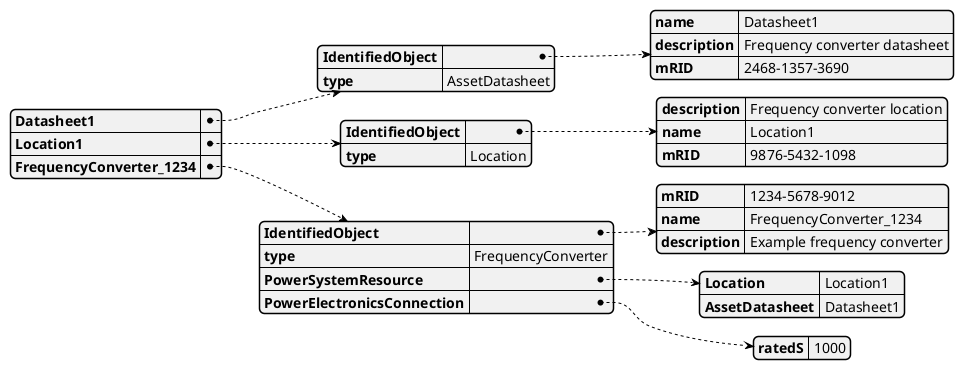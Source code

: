 @startjson
{
  "Datasheet1": {
    "IdentifiedObject": {
      "name": 
        "Datasheet1"
      ,
      "description": 
        "Frequency converter datasheet"
      ,
      "mRID": 
        "2468-1357-3690"
      
    },
    "type": 
      "AssetDatasheet"
    
  },
  "Location1": {
    "IdentifiedObject": {
      "description": 
        "Frequency converter location"
      ,
      "name": 
        "Location1"
      ,
      "mRID": 
        "9876-5432-1098"
      
    },
    "type": 
      "Location"
    
  },
  "FrequencyConverter_1234": {
    "IdentifiedObject": {
      "mRID": 
        "1234-5678-9012"
      ,
      "name": 
        "FrequencyConverter_1234"
      ,
      "description": 
        "Example frequency converter"
      
    },
    "type": 
      "FrequencyConverter"
    ,
    "PowerSystemResource": {
      "Location": 
        "Location1"
      ,
      "AssetDatasheet": 
        "Datasheet1"
      
    },
    "PowerElectronicsConnection": {
      "ratedS": 
        "1000"
      
    }
  }
}
@endjson